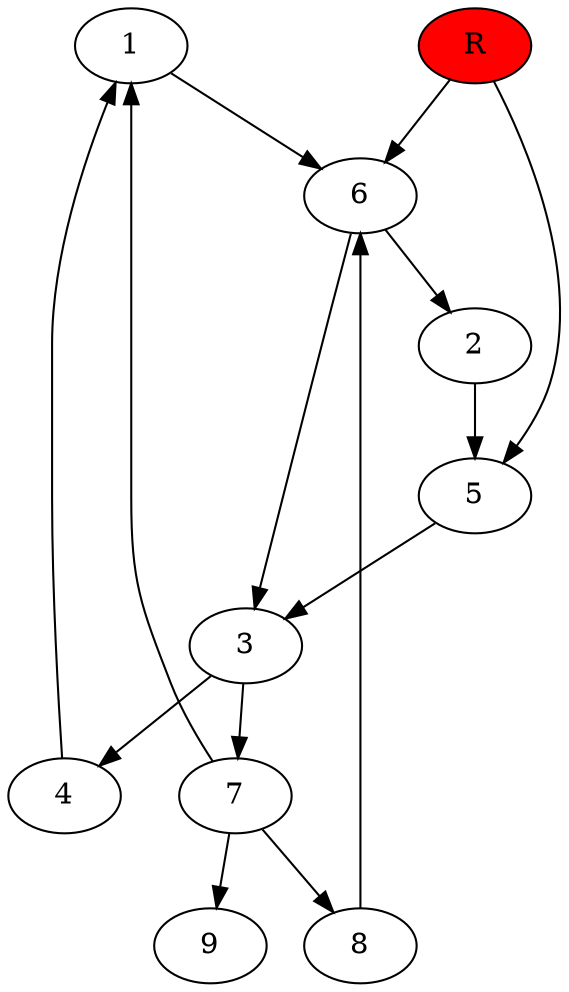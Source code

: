 digraph prb20648 {
	1
	2
	3
	4
	5
	6
	7
	8
	R [fillcolor="#ff0000" style=filled]
	1 -> 6
	2 -> 5
	3 -> 4
	3 -> 7
	4 -> 1
	5 -> 3
	6 -> 2
	6 -> 3
	7 -> 1
	7 -> 8
	7 -> 9
	8 -> 6
	R -> 5
	R -> 6
}
